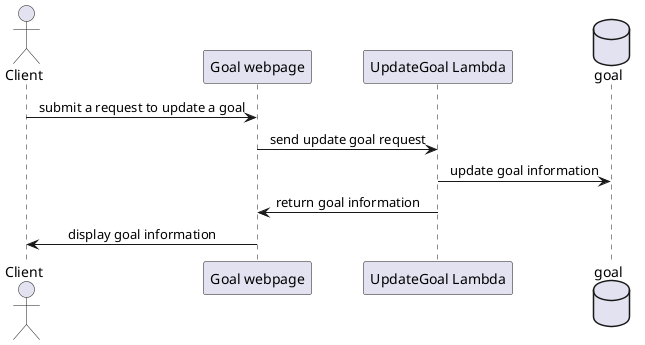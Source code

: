 @startuml UpdateGoal_SD

skinparam SequenceMessageAlignment center
actor Client as cl
participant "Goal webpage" as caw
participant "UpdateGoal Lambda" as cul
database goal 

cl -> caw : submit a request to update a goal
caw -> cul : send update goal request
cul -> goal : update goal information
cul -> caw : return goal information
caw -> cl : display goal information

@enduml